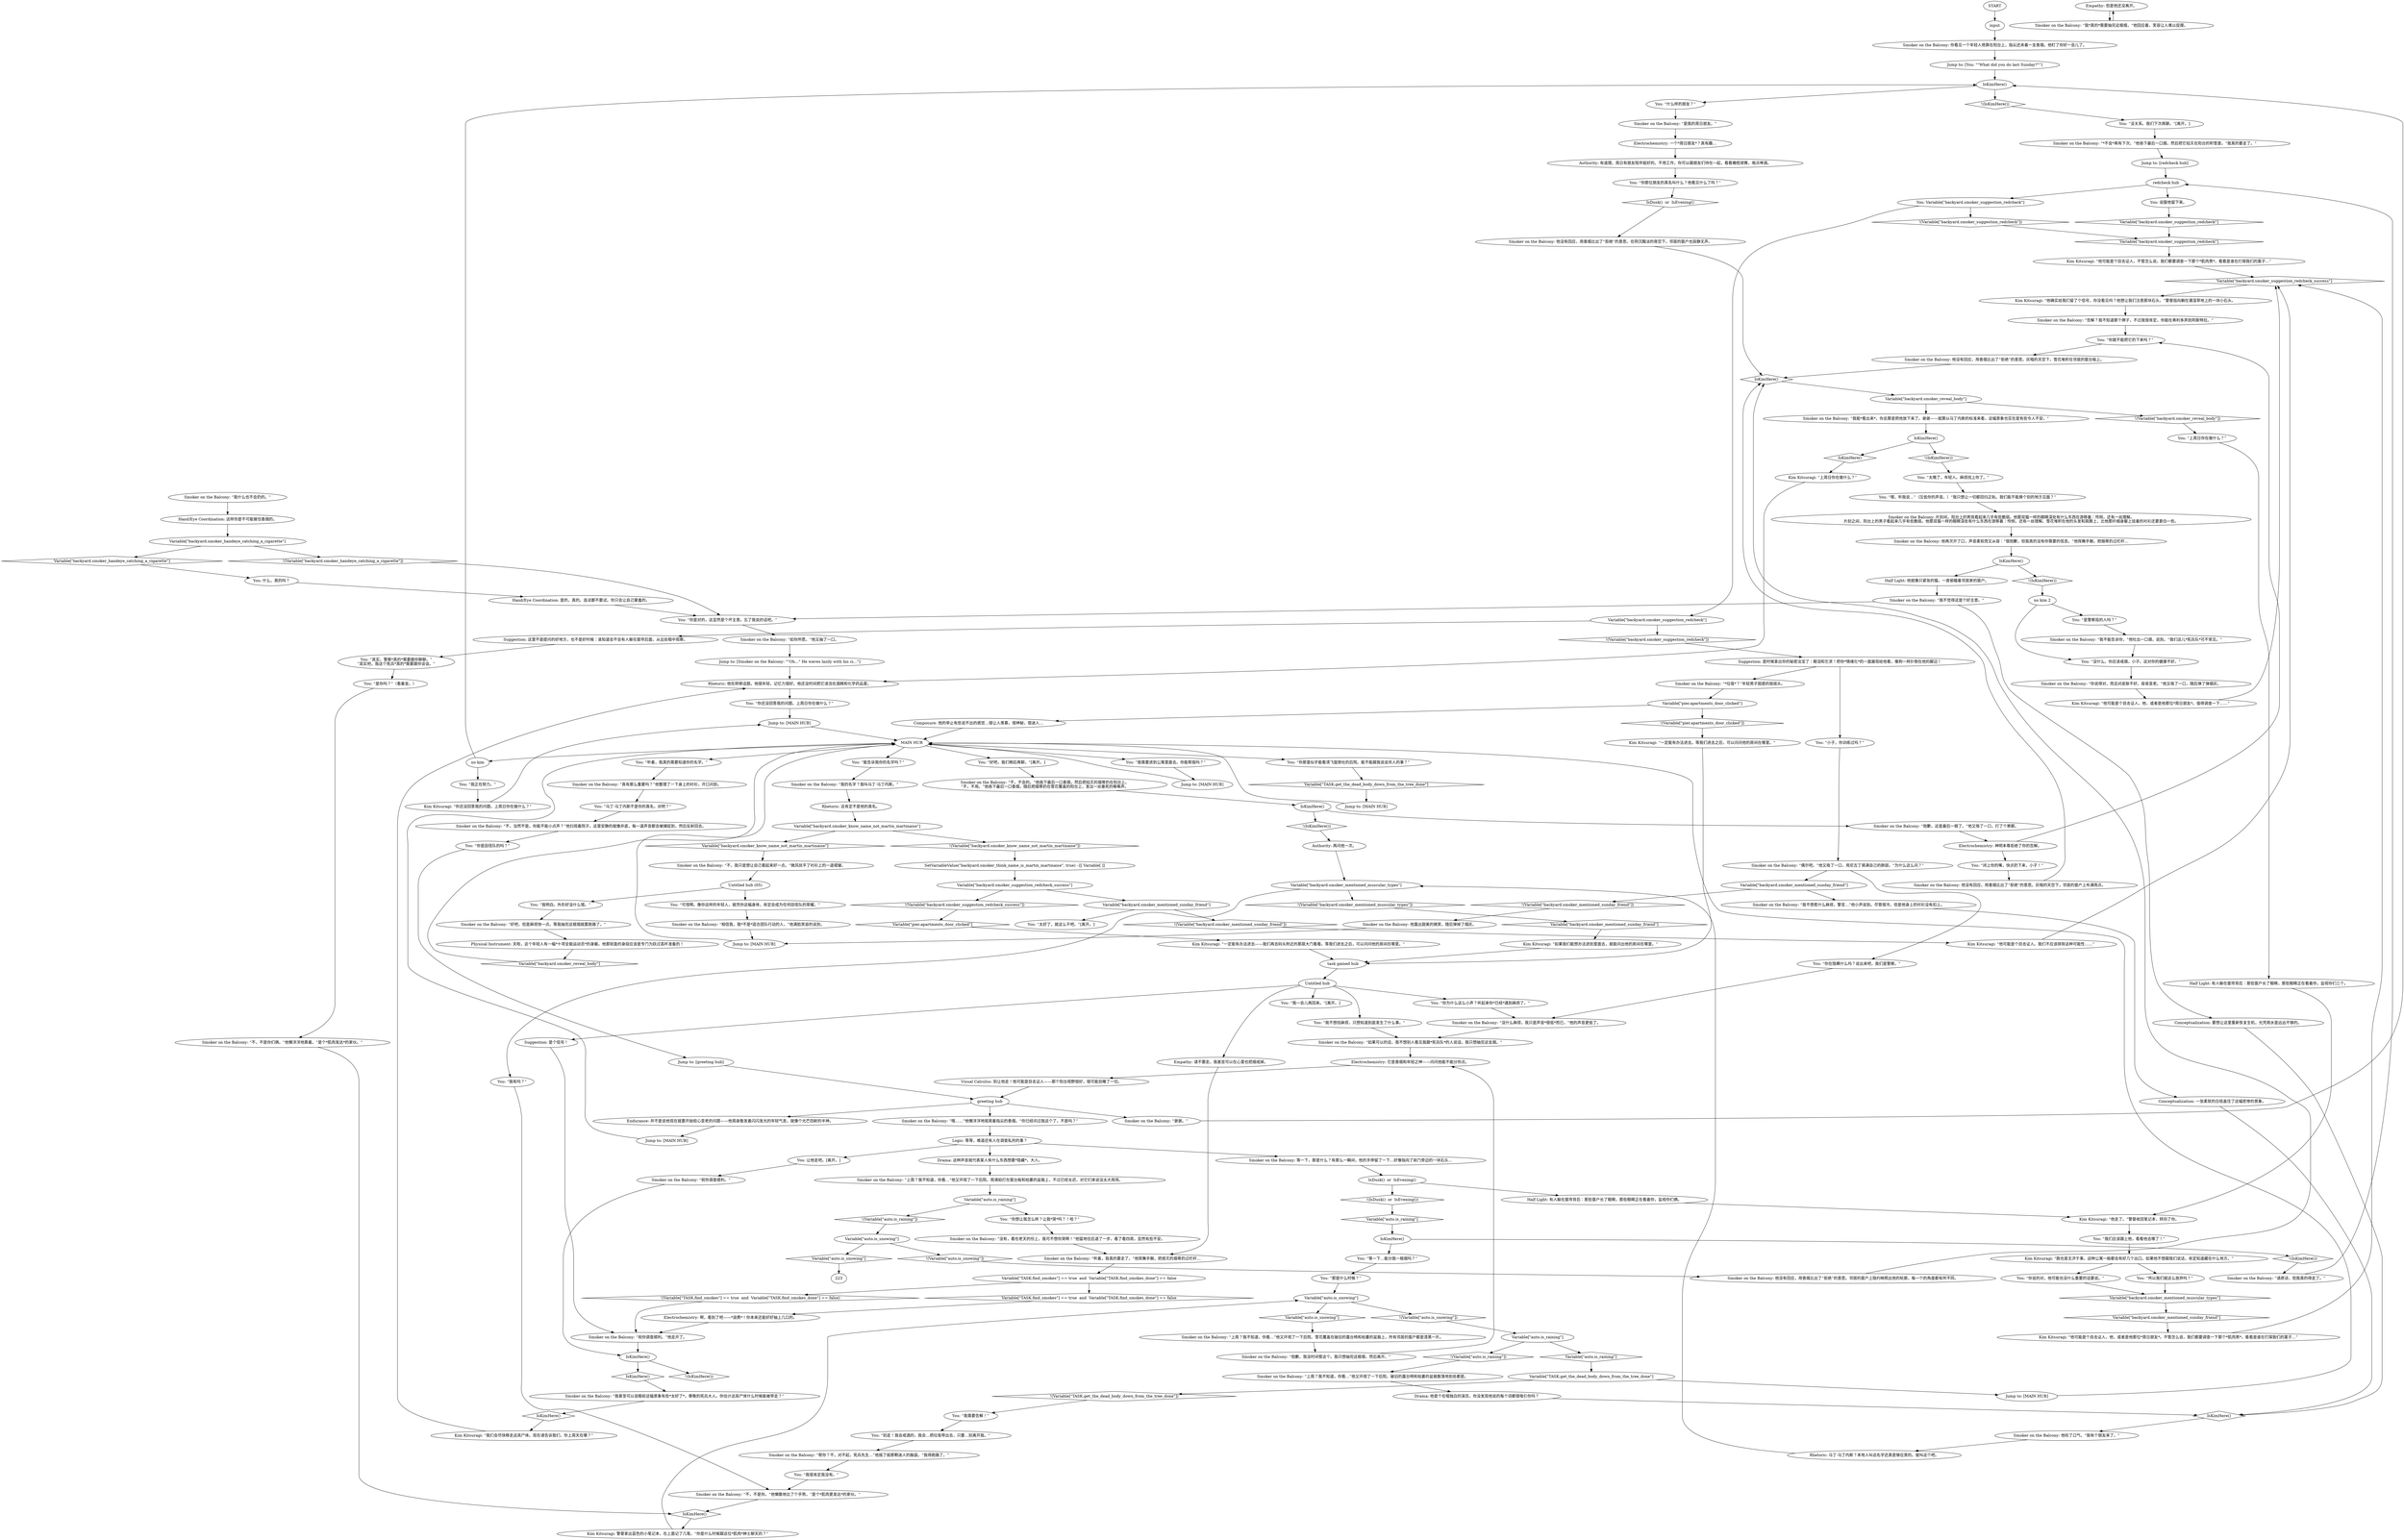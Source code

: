 # BACKYARD / SMOKER ON THE BALCONY
# The balcony overlooks the scene of the hanging but he's not a witness. He told as much to the investigator before, who you can ascertain was from Whitewater: foreshadowing for the HONOUR COURT's arrival later. EDITED VERSION
# ==================================================
digraph G {
	  0 [label="START"];
	  1 [label="input"];
	  2 [label="You: “好吧，我们稍后再聊。”[离开。]"];
	  3 [label="IsKimHere()"];
	  4 [label="IsKimHere()", shape=diamond];
	  5 [label="!(IsKimHere())", shape=diamond];
	  6 [label="Smoker on the Balcony: “偶尔吧。”他又吸了一口，用尼古丁填满自己的肺部。“为什么这么问？”"];
	  7 [label="Smoker on the Balcony: “是我的周日朋友。”"];
	  8 [label="Suggestion: 是时候拿出你的秘密法宝了：眼泪和乞求！把你*情绪化*的一面展现给他看，像狗一样扑倒在他的脚边！"];
	  9 [label="You: “我明白。外形好没什么错。”"];
	  10 [label="Smoker on the Balcony: 他没有回应，用香烟比出了“拒绝”的意思。邻居的窗户上隐约映照出他的轮廓，每一个的角度都有所不同。"];
	  11 [label="SetVariableValue(\"backyard.smoker_think_name_is_martin_martinaise\", true) --[[ Variable[ ]]"];
	  12 [label="Smoker on the Balcony: “如果可以的话，我不想别人看见我跟*宪兵队*的人说话。我只想抽完这支烟。”"];
	  13 [label="You: “你那里似乎能看清飞旋旅社的后院。能不能跟我说说吊人的事？”"];
	  14 [label="Smoker on the Balcony: “不，当然不是。你能不能小点声？”他扫视着院子。这里安静的就像井底，每一道声音都会被捕捉到，然后反射回去。"];
	  15 [label="Smoker on the Balcony: “祝你调查顺利。”他走开了。"];
	  16 [label="You: “你就不能把它扔下来吗？”"];
	  17 [label="Variable[\"auto.is_snowing\"]"];
	  18 [label="Variable[\"auto.is_snowing\"]", shape=diamond];
	  19 [label="!(Variable[\"auto.is_snowing\"])", shape=diamond];
	  20 [label="You: “我需要进到公寓里面去。你能帮我吗？”"];
	  21 [label="Kim Kitsuragi: 警督拿出蓝色的小笔记本，在上面记了几笔。“你是什么时候跟这位*肌肉*绅士聊天的？”"];
	  22 [label="Rhetoric: 这肯定不是他的真名。"];
	  23 [label="You: “可惜啊。像你这样的年轻人，就凭你这幅身体，肯定会成为任何田径队的荣耀。”"];
	  24 [label="You: “所以我们就这么放弃吗？”"];
	  25 [label="task gained hub"];
	  26 [label="Smoker on the Balcony: 你看见一个年轻人倚靠在阳台上，指尖还夹着一支香烟。他盯了你好一会儿了。"];
	  27 [label="redcheck hub"];
	  28 [label="Hand/Eye Coordination: 这样你是不可能接住香烟的。"];
	  29 [label="Electrochemistry: 啊，看到了吧——*浪费*！你本来还能好好抽上几口的。"];
	  30 [label="You: “你为什么这么小声？听起来你*已经*遇到麻烦了。”"];
	  31 [label="Kim Kitsuragi: “我们会尽快移走这具尸体。现在请告诉我们，你上周天在哪？”"];
	  32 [label="Smoker on the Balcony: “我的名字？我叫马丁·马丁内斯。”"];
	  33 [label="Smoker on the Balcony: “你说得对，而且对皮肤不好。容易变老。”他又吸了一口，随后弹了弹烟灰。"];
	  34 [label="IsKimHere()"];
	  35 [label="IsKimHere()", shape=diamond];
	  36 [label="!(IsKimHere())", shape=diamond];
	  37 [label="Smoker on the Balcony: “*不会*再有下次。”他吞下最后一口烟，然后把它掐灭在阳台的积雪里。“我真的要走了。”"];
	  38 [label="Smoker on the Balcony: “祝你调查顺利。”"];
	  39 [label="Smoker on the Balcony: “听着，我真的要走了。”他挥舞手腕，把熄灭的烟蒂扔过栏杆…"];
	  40 [label="Smoker on the Balcony: “没有，看在老天的份上，我可不想你哭啊！”他猛地往后退了一步，看了看四周，显然有些不安。"];
	  41 [label="Logic: 等等，难道还有人在调查私刑的事？"];
	  42 [label="greeting hub"];
	  43 [label="Physical Instrument: 天啦，这个年轻人有一幅*十项全能运动员*的身躯。他那轻盈的身段应该是专门为跃过高杆准备的！"];
	  44 [label="Smoker on the Balcony: 片刻间，阳台上的男孩看起来几乎有些脆弱。他那双猫一样的眼睛深处有什么东西在游移着：怜悯，还有一丝理解。\n片刻之间，阳台上的男子看起来几乎有些脆弱。他那双猫一样的眼睛深处有什么东西在游移着：怜悯，还有一丝理解。雪花堆积在他的头发和肩膀上，比他那纤细身躯上挂着的衬衫还要更白一些。"];
	  45 [label="Smoker on the Balcony: “上周？我不知道，你看…”他又环视了一下后院。雪花覆盖在破旧的露台椅和枯萎的盆栽上，所有邻居的窗户都是漆黑一片。"];
	  46 [label="Variable[\"auto.is_snowing\"]"];
	  47 [label="Variable[\"auto.is_snowing\"]", shape=diamond];
	  48 [label="!(Variable[\"auto.is_snowing\"])", shape=diamond];
	  49 [label="Electrochemistry: 一个*周日朋友*？真有趣…"];
	  50 [label="Smoker on the Balcony: 他没有回应，用香烟比出了“拒绝”的意思。在阴沉黯淡的夜空下，邻居的窗户也寂静无声。"];
	  51 [label="Jump to: [MAIN HUB]"];
	  52 [label="You: “你说的对，他可能也没什么重要的话要说。”"];
	  53 [label="Kim Kitsuragi: “他可能是个目击证人，他，或者是他那位*周日朋友*。不管怎么说，我们都要调查一下那个*肌肉男*，看看是谁在打探我们的案子…”"];
	  54 [label="Variable[\"backyard.smoker_handeye_catching_a_cigarette\"]"];
	  55 [label="Variable[\"backyard.smoker_handeye_catching_a_cigarette\"]", shape=diamond];
	  56 [label="!(Variable[\"backyard.smoker_handeye_catching_a_cigarette\"])", shape=diamond];
	  57 [label="Smoker on the Balcony: “上周？我不知道，你看…”他又环视了一下后院。破旧的露台椅和枯萎的盆栽散落地到处都是。"];
	  58 [label="Variable[\"TASK.find_smokes\"] == true  and  Variable[\"TASK.find_smokes_done\"] == false"];
	  59 [label="Variable[\"TASK.find_smokes\"] == true  and  Variable[\"TASK.find_smokes_done\"] == false", shape=diamond];
	  60 [label="!(Variable[\"TASK.find_smokes\"] == true  and  Variable[\"TASK.find_smokes_done\"] == false)", shape=diamond];
	  61 [label="You: “我一会儿再回来。”[离开。]"];
	  62 [label="Smoker on the Balcony: “不，不是你。”他懒散地比了个手势。“是个*肌肉更发达*的家伙。”"];
	  63 [label="Electrochemistry: 它是香烟和年轻之神——问问他能不能分你点。"];
	  64 [label="no kim 2"];
	  65 [label="Authority: 有道理。周日有朋友陪伴挺好的。不用工作，你可以跟朋友们待在一起，看看橄榄球赛，喝点啤酒。"];
	  66 [label="You: “我们应该跟上他，看看他去哪了！”"];
	  67 [label="You: “你那位朋友的真名叫什么？他看见什么了吗？”"];
	  68 [label="MAIN HUB"];
	  69 [label="You: “我正在努力。”"];
	  70 [label="Empathy: 但是他还没离开。"];
	  71 [label="Smoker on the Balcony: “相信我，我*不是*适合团队行动的人，”他满脸笑容的说到。"];
	  72 [label="Kim Kitsuragi: “跑也是无济于事。这种公寓一般都会有好几个出口。如果他不想跟我们说话，肯定知道藏在什么地方。”"];
	  73 [label="You: “你是对的，这显然是个坏主意。忘了我说的话吧。”"];
	  74 [label="Hand/Eye Coordination: 是的，真的。连试都不要试。你只会让自己蒙羞的。"];
	  75 [label="Smoker on the Balcony: “如你所愿。”他又抽了一口。"];
	  76 [label="Variable[\"auto.is_raining\"]"];
	  77 [label="Variable[\"auto.is_raining\"]", shape=diamond];
	  78 [label="!(Variable[\"auto.is_raining\"])", shape=diamond];
	  79 [label="Drama: 他是个在唱独白的演员，你没发现他说的每个词都很吸引你吗？"];
	  80 [label="Visual Calculus: 别让他走！他可能是目击证人——那个阳台视野很好，很可能目睹了一切。"];
	  81 [label="Smoker on the Balcony: “没什么麻烦，我只是声音*很低*而已，”他的声音更低了。"];
	  82 [label="Variable[\"backyard.smoker_know_name_not_martin_martinaise\"]"];
	  83 [label="Variable[\"backyard.smoker_know_name_not_martin_martinaise\"]", shape=diamond];
	  84 [label="!(Variable[\"backyard.smoker_know_name_not_martin_martinaise\"])", shape=diamond];
	  85 [label="You: “听着，我真的需要知道你的名字。”"];
	  86 [label="Smoker on the Balcony: “我不能告诉你，”他吐出一口烟，说到。“我们这儿*宪兵队*可不常见。”"];
	  87 [label="Smoker on the Balcony: “不，不会的。”他吞下最后一口香烟，然后把掐灭的烟蒂扔在阳台上。\n“不，不用。”他吞下最后一口香烟，随后把烟蒂扔在雪花覆盖的阳台上，发出一丝垂死的嘶嘶声。"];
	  88 [label="Electrochemistry: 神明本尊拒绝了你的告解。"];
	  89 [label="Smoker on the Balcony: “不，不是你们俩。”他懒洋洋地靠着。“是个*肌肉发达*的家伙。”"];
	  90 [label="Jump to: [redcheck hub]"];
	  91 [label="You: “我不想找麻烦，只想知道到底发生了什么事。”"];
	  92 [label="You: 什么，真的吗？"];
	  93 [label="Smoker on the Balcony: 他再次开了口，声音柔软而又从容：“很抱歉，但我真的没有你需要的信息。”他挥舞手腕，把烟蒂扔过栏杆…"];
	  94 [label="Kim Kitsuragi: “一定能有办法进去——我们再去码头附近的那扇大门看看。等我们进去之后，可以问问他的房间在哪里。”"];
	  95 [label="You: “能告诉我你的名字吗？”"];
	  96 [label="Kim Kitsuragi: “上周日你在做什么？”"];
	  97 [label="You: “你还没回答我的问题。上周日你在做什么？”"];
	  98 [label="You: “是警察局的人吗？”"];
	  99 [label="Untitled hub (05)"];
	  100 [label="Jump to: [MAIN HUB]"];
	  101 [label="Kim Kitsuragi: “一定能有办法进去。等我们进去之后，可以问问他的房间在哪里。”"];
	  102 [label="Kim Kitsuragi: “他确实给我们留了个信号，你没看见吗？他想让我们注意那块石头。”警督指向躺在潮湿草地上的一块小石头。"];
	  103 [label="Smoker on the Balcony: “我什么也不会扔的。”"];
	  104 [label="Smoker on the Balcony: 他没有回应，用香烟比出了“拒绝”的意思。灰暗的天空下，邻居的窗户上布满雨点。"];
	  105 [label="IsKimHere()"];
	  106 [label="IsKimHere()", shape=diamond];
	  107 [label="!(IsKimHere())", shape=diamond];
	  108 [label="You: “等一下…能分我一根烟吗？”"];
	  109 [label="Smoker on the Balcony: “谢谢。”"];
	  110 [label="Kim Kitsuragi: “你还没回答我的问题。上周日你在做什么？”"];
	  111 [label="Smoker on the Balcony: 他叹了口气。“我有个朋友来了。”"];
	  112 [label="Jump to: [MAIN HUB]"];
	  113 [label="Smoker on the Balcony: “我*真的*需要抽完这根烟，”他回应着，笑容让人难以捉摸。"];
	  114 [label="Smoker on the Balcony: “真有那么重要吗？”他整理了一下身上的衬衫，开口问到。"];
	  115 [label="You: “是你吗？”（看着金。）"];
	  116 [label="Smoker on the Balcony: 等一下，那是什么？有那么一瞬间，他的手停留了一下…好像指向了前门旁边的一块石头…"];
	  117 [label="IsKimHere()"];
	  118 [label="IsKimHere()", shape=diamond];
	  119 [label="!(IsKimHere())", shape=diamond];
	  120 [label="Half Light: 他就像只紧张的猫，一直偷瞄着邻居家的窗户。"];
	  121 [label="You: “马丁·马丁内斯不是你的真名，对吧？”"];
	  122 [label="Smoker on the Balcony: “不，我只是想让自己看起来好一点。”微风抚平了衬衫上的一道褶皱。"];
	  123 [label="Jump to: [greeting hub]"];
	  124 [label="Jump to: [Smoker on the Balcony: \"\"Oh...\" He waves lazily with his ci...\"]"];
	  125 [label="Half Light: 有人躲在窗帘背后：那些窗户长了眼睛，那些眼睛正在看着你，监视你们三个。"];
	  126 [label="Variable[\"backyard.smoker_reveal_body\"]"];
	  127 [label="Variable[\"backyard.smoker_reveal_body\"]", shape=diamond];
	  128 [label="!(Variable[\"backyard.smoker_reveal_body\"])", shape=diamond];
	  129 [label="Smoker on the Balcony: “我能*看出来*，你总算是把他放下来了。谢谢——就算以马丁内斯的标准来看，这幅景象也实在是有些令人不安。”"];
	  130 [label="Jump to: [MAIN HUB]"];
	  131 [label="Kim Kitsuragi: “他走了。”警督收回笔记本，转向了你。"];
	  132 [label="Smoker on the Balcony: “我甚至可以说眼前这幅景象有些*太好了*，尊敬的宪兵大人。你估计这具尸体什么时候能被带走？”"];
	  133 [label="You: “我需要告解！”"];
	  134 [label="You: “闭上你的嘴，快点扔下来，小子！”"];
	  135 [label="Conceptualization: 要想让这里重新恢复生机，光凭雨水是远远不够的。"];
	  136 [label="Variable[\"auto.is_raining\"]"];
	  137 [label="Variable[\"auto.is_raining\"]", shape=diamond];
	  138 [label="!(Variable[\"auto.is_raining\"])", shape=diamond];
	  139 [label="You: “你想让我怎么样？让我*哭*吗？！哈？”"];
	  140 [label="Smoker on the Balcony: “*垃圾*？”年轻男子困惑的摇摇头。"];
	  141 [label="Smoker on the Balcony: “帮你？不，对不起，宪兵先生…”他摇了摇那颗迷人的脑袋。“我得跑路了。”"];
	  142 [label="Jump to: [MAIN HUB]"];
	  143 [label="You: “我很肯定我没有。”"];
	  144 [label="Drama: 这种声音就代表某人有什么东西想要*隐藏*，大人。"];
	  145 [label="Conceptualization: 一张柔软的白毯盖住了这幅悲惨的景象。"];
	  146 [label="Smoker on the Balcony: “抱歉，我没时间管这个。我只想抽完这根烟，然后离开。”"];
	  147 [label="You: “喂，听我说…”（压低你的声音。）“我只想让一切都回归正轨。我们能不能换个别的地方见面？”"];
	  148 [label="You: “其实，警察*真的*需要跟你聊聊。”\n“其实吧，我这个宪兵*真的*需要跟你谈谈。”"];
	  149 [label="Smoker on the Balcony: “哦……”他懒洋洋地摇晃着指尖的香烟。“你已经问过我这个了，不是吗？”"];
	  150 [label="Rhetoric: 他在转移话题。他很年轻，记忆力很好。他还没时间把它浸泡在酒精和化学药品里。"];
	  151 [label="You: “没关系。我们下次再聊。”[离开。]"];
	  152 [label="Endurance: 并不是说他现在就要开始担心变老的问题——他周身散发着闪闪发光的年轻气息，就像个光芒四射的半神。"];
	  153 [label="Kim Kitsuragi: “他可能是个目击证人，他，或者是他那位*周日朋友*。值得调查一下……”"];
	  154 [label="Kim Kitsuragi: “如果我们能想办法进到里面去，就能问出他的房间在哪里。”"];
	  155 [label="Smoker on the Balcony: “告解？我不知道那个牌子，不过我很肯定，你能在弗利多弄到阿斯特拉。”"];
	  156 [label="You: “别走！我会戒酒的，我会…把垃圾带出去，只要…别离开我。”"];
	  157 [label="You: “小子，你训练过吗？”"];
	  158 [label="no kim"];
	  159 [label="Authority: 再问他一次。"];
	  160 [label="You: “你是田径队的吗？”"];
	  161 [label="You: “你在隐瞒什么吗？说出来吧，我们是警察。”"];
	  162 [label="Suggestion: 是个信号！"];
	  163 [label="IsDusk()  or  IsEvening()"];
	  164 [label="IsDusk()  or  IsEvening()", shape=diamond];
	  165 [label="!(IsDusk()  or  IsEvening())", shape=diamond];
	  166 [label="Half Light: 有人躲在窗帘背后：那些窗户长了眼睛，那些眼睛正在看着你，监视你们俩。"];
	  167 [label="Smoker on the Balcony: “请原谅，但我真的得走了。”"];
	  168 [label="IsKimHere()"];
	  169 [label="IsKimHere()", shape=diamond];
	  170 [label="!(IsKimHere())", shape=diamond];
	  171 [label="Smoker on the Balcony: “抱歉，这是最后一根了。”他又吸了一口，打了个寒颤。"];
	  172 [label="You: “那是什么时候？”"];
	  173 [label="You: “没什么。你应该戒烟，小子。这对你的健康不好。”"];
	  174 [label="Variable[\"backyard.smoker_mentioned_sunday_friend\"]"];
	  175 [label="Variable[\"backyard.smoker_mentioned_sunday_friend\"]", shape=diamond];
	  176 [label="!(Variable[\"backyard.smoker_mentioned_sunday_friend\"])", shape=diamond];
	  177 [label="Smoker on the Balcony: “我不想惹什么麻烦，警官…”他小声说到。尽管很冷，但是他身上的衬衫没有扣上。"];
	  178 [label="Jump to: [You: \"\"What did you do last Sunday?\"\"]"];
	  179 [label="You: “太晚了，年轻人。麻烦找上你了。”"];
	  180 [label="Empathy: 请不要走，我甚至可以在心里也把烟戒掉。"];
	  181 [label="Variable[\"pier.apartments_door_clicked\"]"];
	  182 [label="Variable[\"pier.apartments_door_clicked\"]", shape=diamond];
	  183 [label="!(Variable[\"pier.apartments_door_clicked\"])", shape=diamond];
	  184 [label="Composure: 他的举止有些说不出的感觉…很让人羡慕，很神秘，很迷人…"];
	  185 [label="You: “上周日你在做什么？”"];
	  186 [label="IsKimHere()"];
	  187 [label="IsKimHere()", shape=diamond];
	  188 [label="!(IsKimHere())", shape=diamond];
	  189 [label="You: “什么样的朋友？”"];
	  190 [label="Rhetoric: 马丁·马丁内斯？本地人叫这名字还真是够应景的。就叫这个吧。"];
	  191 [label="Variable[\"backyard.smoker_suggestion_redcheck_success\"]"];
	  192 [label="Variable[\"backyard.smoker_suggestion_redcheck_success\"]", shape=diamond];
	  193 [label="!(Variable[\"backyard.smoker_suggestion_redcheck_success\"])", shape=diamond];
	  194 [label="Variable[\"backyard.smoker_mentioned_sunday_friend\"]"];
	  195 [label="Variable[\"backyard.smoker_mentioned_sunday_friend\"]", shape=diamond];
	  196 [label="!(Variable[\"backyard.smoker_mentioned_sunday_friend\"])", shape=diamond];
	  197 [label="You: “太好了，就这么干吧。”[离开。]"];
	  198 [label="Untitled hub"];
	  199 [label="Smoker on the Balcony: “上周？我不知道，你看…”他又环视了一下后院。雨滴拍打在窗台板和枯萎的盆栽上，不过已经太迟，对它们来说没太大用场。"];
	  200 [label="Variable[\"TASK.get_the_dead_body_down_from_the_tree_done\"]"];
	  201 [label="Variable[\"TASK.get_the_dead_body_down_from_the_tree_done\"]", shape=diamond];
	  202 [label="!(Variable[\"TASK.get_the_dead_body_down_from_the_tree_done\"])", shape=diamond];
	  203 [label="Jump to: [MAIN HUB]"];
	  204 [label="Variable[\"backyard.smoker_mentioned_muscular_types\"]"];
	  205 [label="Variable[\"backyard.smoker_mentioned_muscular_types\"]", shape=diamond];
	  206 [label="!(Variable[\"backyard.smoker_mentioned_muscular_types\"])", shape=diamond];
	  207 [label="You: “我有吗？”"];
	  208 [label="You: 让他走吧。[离开。]"];
	  209 [label="You: 说服他留下来。"];
	  210 [label="You: Variable[\"backyard.smoker_suggestion_redcheck\"]"];
	  211 [label="Variable[\"backyard.smoker_suggestion_redcheck\"]", shape=diamond];
	  212 [label="!(Variable[\"backyard.smoker_suggestion_redcheck\"])", shape=diamond];
	  213 [label="Variable[\"backyard.smoker_suggestion_redcheck\"]"];
	  214 [label="Variable[\"backyard.smoker_suggestion_redcheck\"]", shape=diamond];
	  215 [label="!(Variable[\"backyard.smoker_suggestion_redcheck\"])", shape=diamond];
	  216 [label="Suggestion: 这里不是提问的好地方，也不是好时候：谁知道会不会有人躲在窗帘后面，从远处暗中观察。"];
	  217 [label="Kim Kitsuragi: “他可能是个目击证人，不管怎么说，我们都要调查一下那个*肌肉男*，看看是谁在打探我们的案子…”"];
	  218 [label="Kim Kitsuragi: “他可能是个目击证人。我们不应该排除这种可能性……”"];
	  219 [label="Smoker on the Balcony: 他露出甜美的微笑，随后弹掉了烟灰。"];
	  220 [label="Smoker on the Balcony: “好吧，但是麻烦快一点。等我抽完这根烟就要跑路了。”"];
	  221 [label="Smoker on the Balcony: “我不觉得这是个好主意。”"];
	  222 [label="Smoker on the Balcony: 他没有回应，用香烟比出了“拒绝”的意思。灰暗的天空下，雪花堆积在邻居的窗台板上。"];
	  0 -> 1
	  1 -> 26
	  2 -> 87
	  3 -> 4
	  3 -> 5
	  4 -> 96
	  5 -> 179
	  6 -> 161
	  6 -> 174
	  7 -> 49
	  8 -> 140
	  8 -> 157
	  9 -> 220
	  10 -> 106
	  11 -> 191
	  12 -> 63
	  13 -> 201
	  14 -> 160
	  15 -> 34
	  16 -> 222
	  17 -> 18
	  17 -> 19
	  18 -> 45
	  19 -> 76
	  20 -> 142
	  21 -> 17
	  22 -> 82
	  23 -> 71
	  24 -> 205
	  25 -> 198
	  26 -> 178
	  27 -> 209
	  27 -> 210
	  28 -> 54
	  29 -> 15
	  30 -> 81
	  31 -> 150
	  32 -> 22
	  33 -> 153
	  34 -> 35
	  34 -> 36
	  35 -> 132
	  37 -> 90
	  38 -> 34
	  39 -> 58
	  40 -> 39
	  41 -> 208
	  41 -> 116
	  41 -> 144
	  42 -> 152
	  42 -> 109
	  42 -> 149
	  43 -> 127
	  44 -> 93
	  45 -> 146
	  46 -> 48
	  46 -> 47
	  47 -> 223
	  48 -> 10
	  49 -> 65
	  50 -> 106
	  51 -> 68
	  52 -> 205
	  53 -> 192
	  54 -> 56
	  54 -> 55
	  55 -> 92
	  56 -> 73
	  57 -> 79
	  58 -> 59
	  58 -> 60
	  59 -> 29
	  60 -> 15
	  62 -> 118
	  63 -> 80
	  64 -> 98
	  64 -> 173
	  65 -> 67
	  66 -> 72
	  67 -> 164
	  68 -> 2
	  68 -> 13
	  68 -> 20
	  68 -> 85
	  68 -> 158
	  68 -> 95
	  69 -> 110
	  70 -> 113
	  71 -> 100
	  72 -> 24
	  72 -> 52
	  73 -> 75
	  74 -> 73
	  75 -> 124
	  76 -> 77
	  76 -> 78
	  77 -> 200
	  78 -> 57
	  79 -> 187
	  80 -> 42
	  81 -> 12
	  82 -> 83
	  82 -> 84
	  83 -> 122
	  84 -> 11
	  85 -> 114
	  86 -> 173
	  87 -> 168
	  88 -> 16
	  88 -> 134
	  89 -> 118
	  90 -> 27
	  91 -> 12
	  92 -> 74
	  93 -> 117
	  94 -> 25
	  95 -> 32
	  96 -> 150
	  97 -> 112
	  98 -> 86
	  99 -> 9
	  99 -> 23
	  100 -> 68
	  101 -> 25
	  102 -> 155
	  103 -> 28
	  104 -> 106
	  105 -> 107
	  105 -> 108
	  106 -> 126
	  107 -> 167
	  108 -> 172
	  109 -> 186
	  110 -> 112
	  111 -> 190
	  112 -> 68
	  113 -> 70
	  114 -> 121
	  115 -> 89
	  116 -> 163
	  117 -> 120
	  117 -> 119
	  118 -> 21
	  119 -> 64
	  120 -> 221
	  121 -> 14
	  122 -> 99
	  123 -> 42
	  124 -> 150
	  125 -> 131
	  126 -> 128
	  126 -> 129
	  127 -> 68
	  128 -> 185
	  129 -> 3
	  130 -> 68
	  131 -> 66
	  132 -> 169
	  133 -> 156
	  134 -> 104
	  135 -> 187
	  136 -> 138
	  136 -> 139
	  137 -> 105
	  138 -> 46
	  139 -> 40
	  140 -> 181
	  141 -> 143
	  142 -> 68
	  143 -> 62
	  144 -> 199
	  145 -> 187
	  146 -> 63
	  147 -> 44
	  148 -> 115
	  149 -> 41
	  150 -> 97
	  151 -> 37
	  152 -> 51
	  153 -> 192
	  154 -> 25
	  155 -> 16
	  156 -> 141
	  157 -> 6
	  158 -> 186
	  158 -> 69
	  159 -> 204
	  160 -> 123
	  161 -> 81
	  162 -> 15
	  163 -> 165
	  163 -> 166
	  164 -> 50
	  165 -> 137
	  166 -> 131
	  167 -> 27
	  168 -> 170
	  168 -> 171
	  169 -> 31
	  170 -> 159
	  171 -> 88
	  172 -> 17
	  173 -> 33
	  174 -> 176
	  174 -> 177
	  175 -> 154
	  176 -> 219
	  177 -> 145
	  178 -> 186
	  179 -> 147
	  180 -> 39
	  181 -> 184
	  181 -> 183
	  182 -> 94
	  183 -> 101
	  184 -> 68
	  185 -> 125
	  186 -> 188
	  186 -> 189
	  187 -> 111
	  188 -> 151
	  189 -> 7
	  190 -> 204
	  191 -> 193
	  191 -> 194
	  192 -> 102
	  193 -> 182
	  194 -> 196
	  194 -> 197
	  195 -> 53
	  196 -> 218
	  198 -> 162
	  198 -> 180
	  198 -> 91
	  198 -> 61
	  198 -> 30
	  199 -> 136
	  200 -> 202
	  200 -> 203
	  201 -> 130
	  202 -> 133
	  203 -> 68
	  204 -> 206
	  204 -> 207
	  205 -> 195
	  206 -> 175
	  207 -> 62
	  208 -> 38
	  209 -> 211
	  210 -> 212
	  210 -> 213
	  211 -> 214
	  212 -> 214
	  213 -> 216
	  213 -> 215
	  214 -> 217
	  215 -> 8
	  216 -> 148
	  217 -> 192
	  218 -> 192
	  219 -> 100
	  220 -> 43
	  221 -> 73
	  221 -> 135
	  222 -> 106
}

